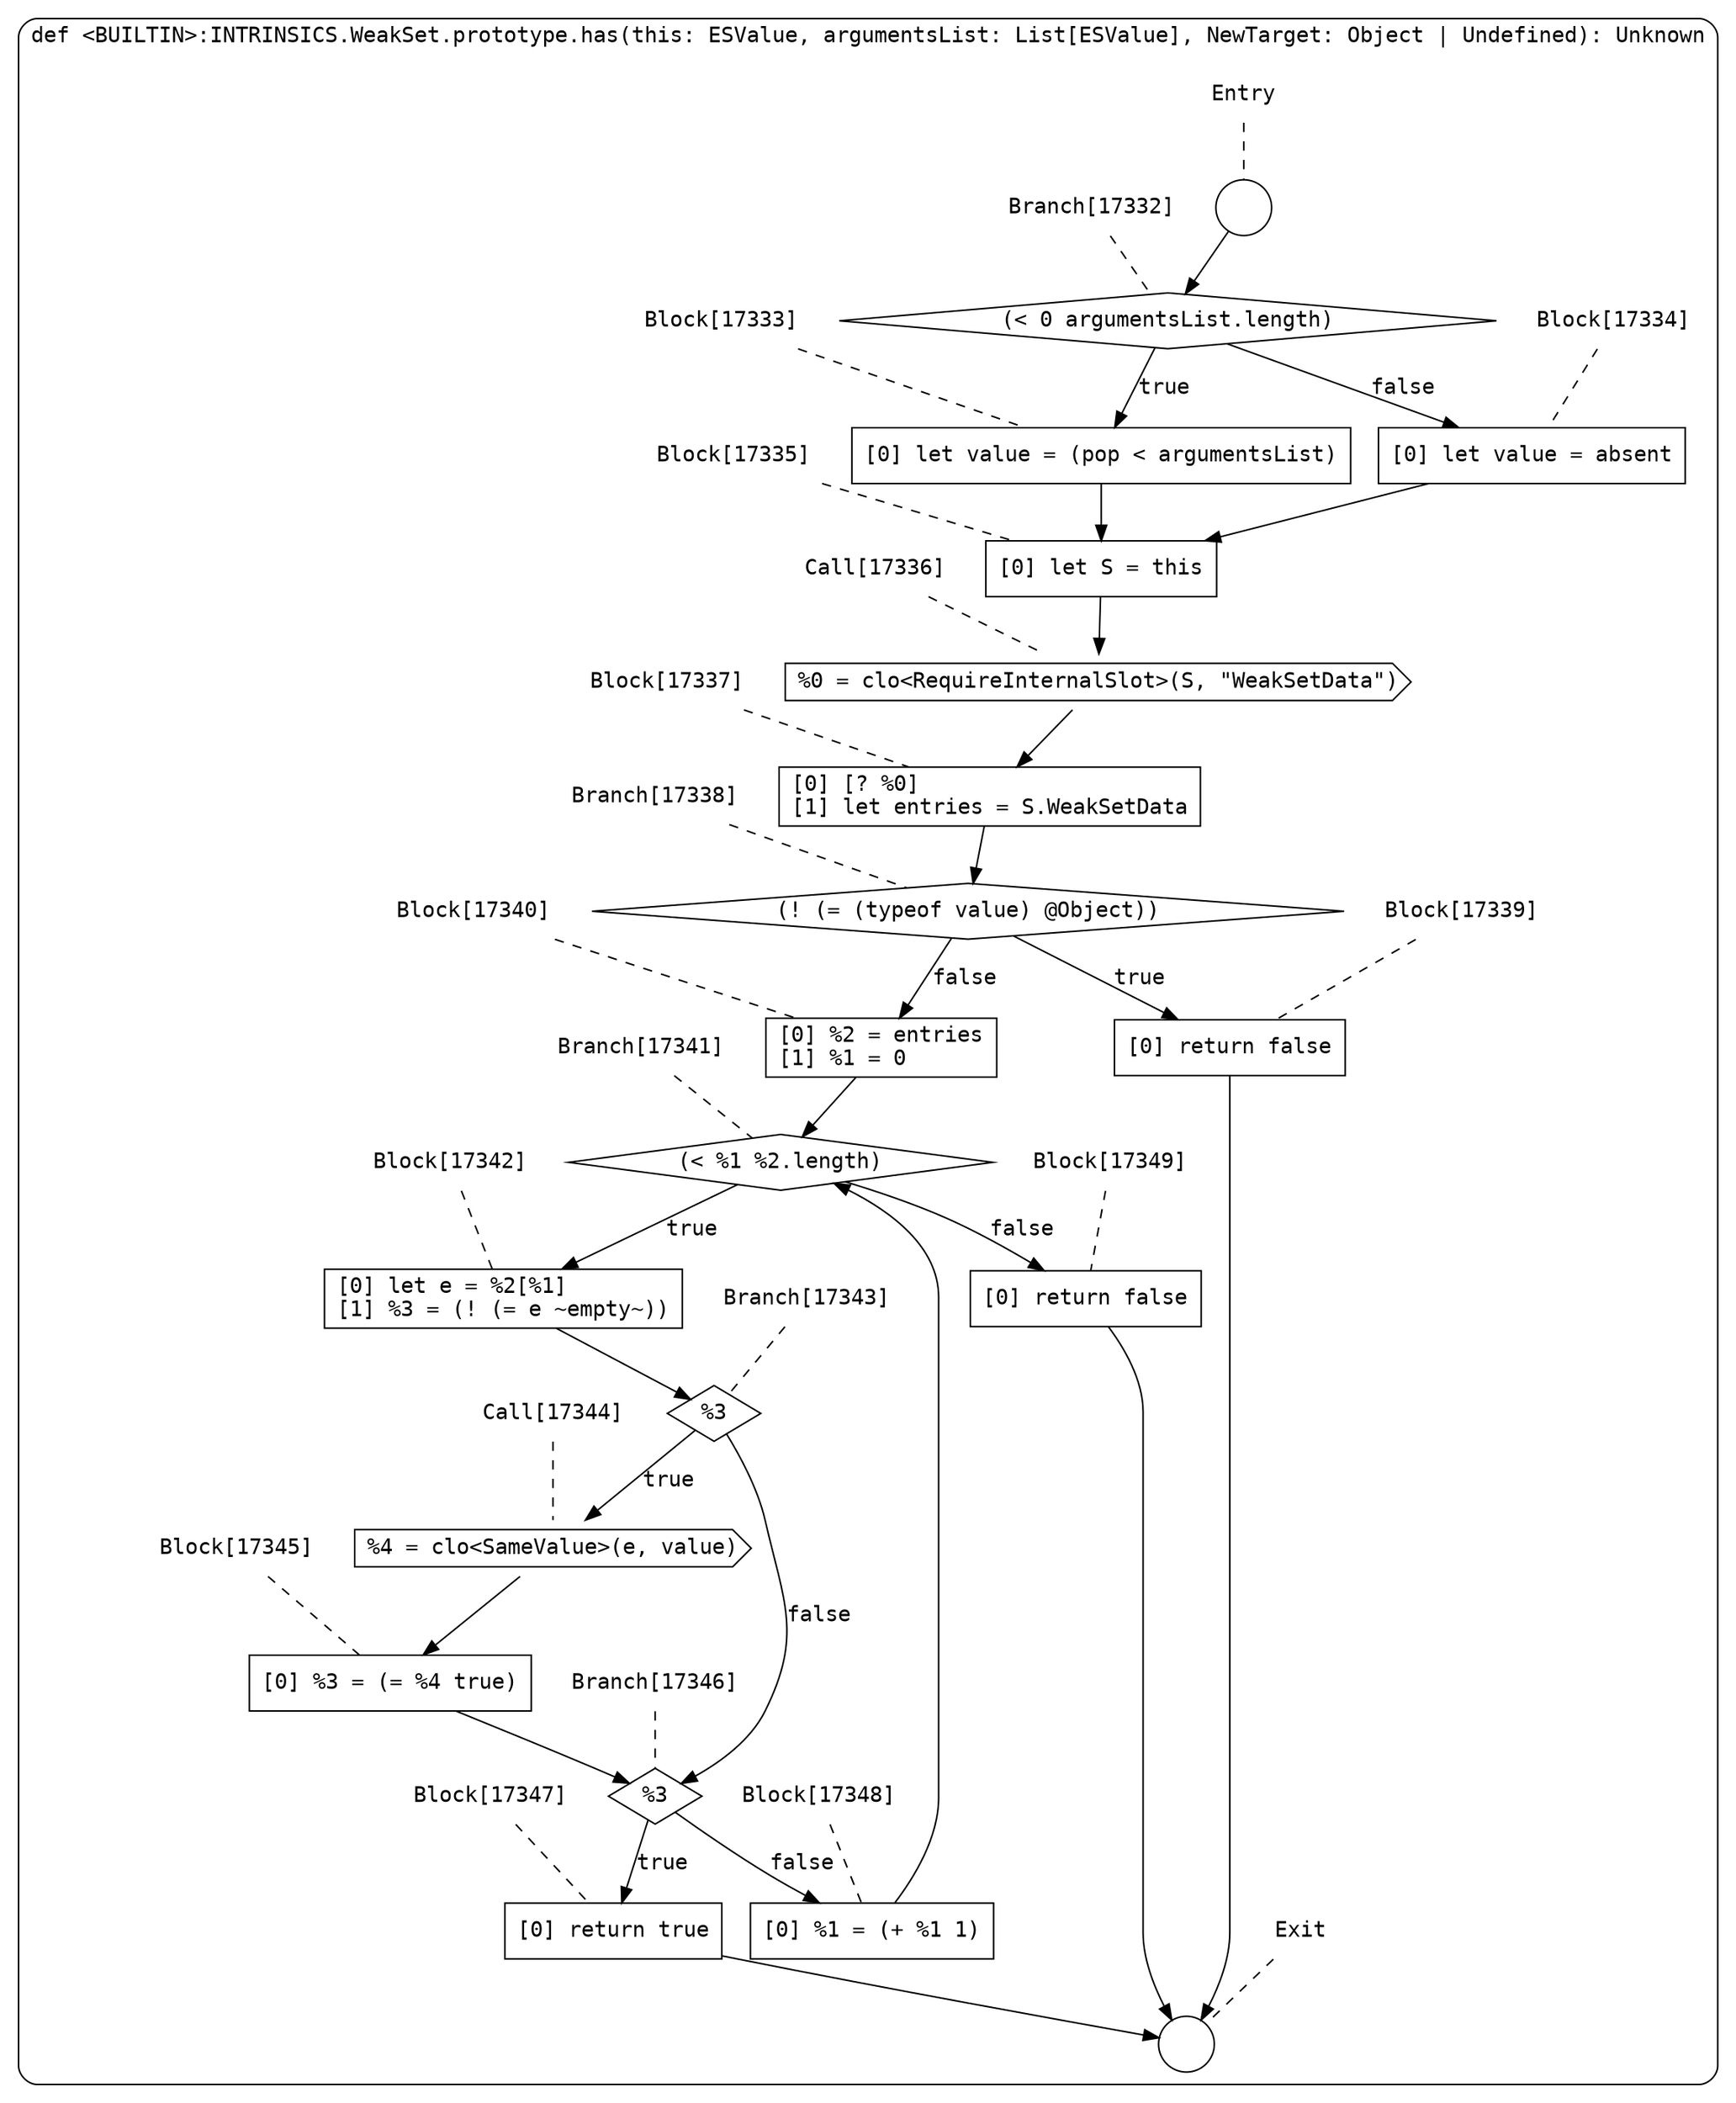 digraph {
  graph [fontname = "Consolas"]
  node [fontname = "Consolas"]
  edge [fontname = "Consolas"]
  subgraph cluster2469 {
    label = "def <BUILTIN>:INTRINSICS.WeakSet.prototype.has(this: ESValue, argumentsList: List[ESValue], NewTarget: Object | Undefined): Unknown"
    style = rounded
    cluster2469_entry_name [shape=none, label=<<font color="black">Entry</font>>]
    cluster2469_entry_name -> cluster2469_entry [arrowhead=none, color="black", style=dashed]
    cluster2469_entry [shape=circle label=" " color="black" fillcolor="white" style=filled]
    cluster2469_entry -> node17332 [color="black"]
    cluster2469_exit_name [shape=none, label=<<font color="black">Exit</font>>]
    cluster2469_exit_name -> cluster2469_exit [arrowhead=none, color="black", style=dashed]
    cluster2469_exit [shape=circle label=" " color="black" fillcolor="white" style=filled]
    node17332_name [shape=none, label=<<font color="black">Branch[17332]</font>>]
    node17332_name -> node17332 [arrowhead=none, color="black", style=dashed]
    node17332 [shape=diamond, label=<<font color="black">(&lt; 0 argumentsList.length)</font>> color="black" fillcolor="white", style=filled]
    node17332 -> node17333 [label=<<font color="black">true</font>> color="black"]
    node17332 -> node17334 [label=<<font color="black">false</font>> color="black"]
    node17333_name [shape=none, label=<<font color="black">Block[17333]</font>>]
    node17333_name -> node17333 [arrowhead=none, color="black", style=dashed]
    node17333 [shape=box, label=<<font color="black">[0] let value = (pop &lt; argumentsList)<BR ALIGN="LEFT"/></font>> color="black" fillcolor="white", style=filled]
    node17333 -> node17335 [color="black"]
    node17334_name [shape=none, label=<<font color="black">Block[17334]</font>>]
    node17334_name -> node17334 [arrowhead=none, color="black", style=dashed]
    node17334 [shape=box, label=<<font color="black">[0] let value = absent<BR ALIGN="LEFT"/></font>> color="black" fillcolor="white", style=filled]
    node17334 -> node17335 [color="black"]
    node17335_name [shape=none, label=<<font color="black">Block[17335]</font>>]
    node17335_name -> node17335 [arrowhead=none, color="black", style=dashed]
    node17335 [shape=box, label=<<font color="black">[0] let S = this<BR ALIGN="LEFT"/></font>> color="black" fillcolor="white", style=filled]
    node17335 -> node17336 [color="black"]
    node17336_name [shape=none, label=<<font color="black">Call[17336]</font>>]
    node17336_name -> node17336 [arrowhead=none, color="black", style=dashed]
    node17336 [shape=cds, label=<<font color="black">%0 = clo&lt;RequireInternalSlot&gt;(S, &quot;WeakSetData&quot;)</font>> color="black" fillcolor="white", style=filled]
    node17336 -> node17337 [color="black"]
    node17337_name [shape=none, label=<<font color="black">Block[17337]</font>>]
    node17337_name -> node17337 [arrowhead=none, color="black", style=dashed]
    node17337 [shape=box, label=<<font color="black">[0] [? %0]<BR ALIGN="LEFT"/>[1] let entries = S.WeakSetData<BR ALIGN="LEFT"/></font>> color="black" fillcolor="white", style=filled]
    node17337 -> node17338 [color="black"]
    node17338_name [shape=none, label=<<font color="black">Branch[17338]</font>>]
    node17338_name -> node17338 [arrowhead=none, color="black", style=dashed]
    node17338 [shape=diamond, label=<<font color="black">(! (= (typeof value) @Object))</font>> color="black" fillcolor="white", style=filled]
    node17338 -> node17339 [label=<<font color="black">true</font>> color="black"]
    node17338 -> node17340 [label=<<font color="black">false</font>> color="black"]
    node17339_name [shape=none, label=<<font color="black">Block[17339]</font>>]
    node17339_name -> node17339 [arrowhead=none, color="black", style=dashed]
    node17339 [shape=box, label=<<font color="black">[0] return false<BR ALIGN="LEFT"/></font>> color="black" fillcolor="white", style=filled]
    node17339 -> cluster2469_exit [color="black"]
    node17340_name [shape=none, label=<<font color="black">Block[17340]</font>>]
    node17340_name -> node17340 [arrowhead=none, color="black", style=dashed]
    node17340 [shape=box, label=<<font color="black">[0] %2 = entries<BR ALIGN="LEFT"/>[1] %1 = 0<BR ALIGN="LEFT"/></font>> color="black" fillcolor="white", style=filled]
    node17340 -> node17341 [color="black"]
    node17341_name [shape=none, label=<<font color="black">Branch[17341]</font>>]
    node17341_name -> node17341 [arrowhead=none, color="black", style=dashed]
    node17341 [shape=diamond, label=<<font color="black">(&lt; %1 %2.length)</font>> color="black" fillcolor="white", style=filled]
    node17341 -> node17342 [label=<<font color="black">true</font>> color="black"]
    node17341 -> node17349 [label=<<font color="black">false</font>> color="black"]
    node17342_name [shape=none, label=<<font color="black">Block[17342]</font>>]
    node17342_name -> node17342 [arrowhead=none, color="black", style=dashed]
    node17342 [shape=box, label=<<font color="black">[0] let e = %2[%1]<BR ALIGN="LEFT"/>[1] %3 = (! (= e ~empty~))<BR ALIGN="LEFT"/></font>> color="black" fillcolor="white", style=filled]
    node17342 -> node17343 [color="black"]
    node17349_name [shape=none, label=<<font color="black">Block[17349]</font>>]
    node17349_name -> node17349 [arrowhead=none, color="black", style=dashed]
    node17349 [shape=box, label=<<font color="black">[0] return false<BR ALIGN="LEFT"/></font>> color="black" fillcolor="white", style=filled]
    node17349 -> cluster2469_exit [color="black"]
    node17343_name [shape=none, label=<<font color="black">Branch[17343]</font>>]
    node17343_name -> node17343 [arrowhead=none, color="black", style=dashed]
    node17343 [shape=diamond, label=<<font color="black">%3</font>> color="black" fillcolor="white", style=filled]
    node17343 -> node17344 [label=<<font color="black">true</font>> color="black"]
    node17343 -> node17346 [label=<<font color="black">false</font>> color="black"]
    node17344_name [shape=none, label=<<font color="black">Call[17344]</font>>]
    node17344_name -> node17344 [arrowhead=none, color="black", style=dashed]
    node17344 [shape=cds, label=<<font color="black">%4 = clo&lt;SameValue&gt;(e, value)</font>> color="black" fillcolor="white", style=filled]
    node17344 -> node17345 [color="black"]
    node17346_name [shape=none, label=<<font color="black">Branch[17346]</font>>]
    node17346_name -> node17346 [arrowhead=none, color="black", style=dashed]
    node17346 [shape=diamond, label=<<font color="black">%3</font>> color="black" fillcolor="white", style=filled]
    node17346 -> node17347 [label=<<font color="black">true</font>> color="black"]
    node17346 -> node17348 [label=<<font color="black">false</font>> color="black"]
    node17345_name [shape=none, label=<<font color="black">Block[17345]</font>>]
    node17345_name -> node17345 [arrowhead=none, color="black", style=dashed]
    node17345 [shape=box, label=<<font color="black">[0] %3 = (= %4 true)<BR ALIGN="LEFT"/></font>> color="black" fillcolor="white", style=filled]
    node17345 -> node17346 [color="black"]
    node17347_name [shape=none, label=<<font color="black">Block[17347]</font>>]
    node17347_name -> node17347 [arrowhead=none, color="black", style=dashed]
    node17347 [shape=box, label=<<font color="black">[0] return true<BR ALIGN="LEFT"/></font>> color="black" fillcolor="white", style=filled]
    node17347 -> cluster2469_exit [color="black"]
    node17348_name [shape=none, label=<<font color="black">Block[17348]</font>>]
    node17348_name -> node17348 [arrowhead=none, color="black", style=dashed]
    node17348 [shape=box, label=<<font color="black">[0] %1 = (+ %1 1)<BR ALIGN="LEFT"/></font>> color="black" fillcolor="white", style=filled]
    node17348 -> node17341 [color="black"]
  }
}